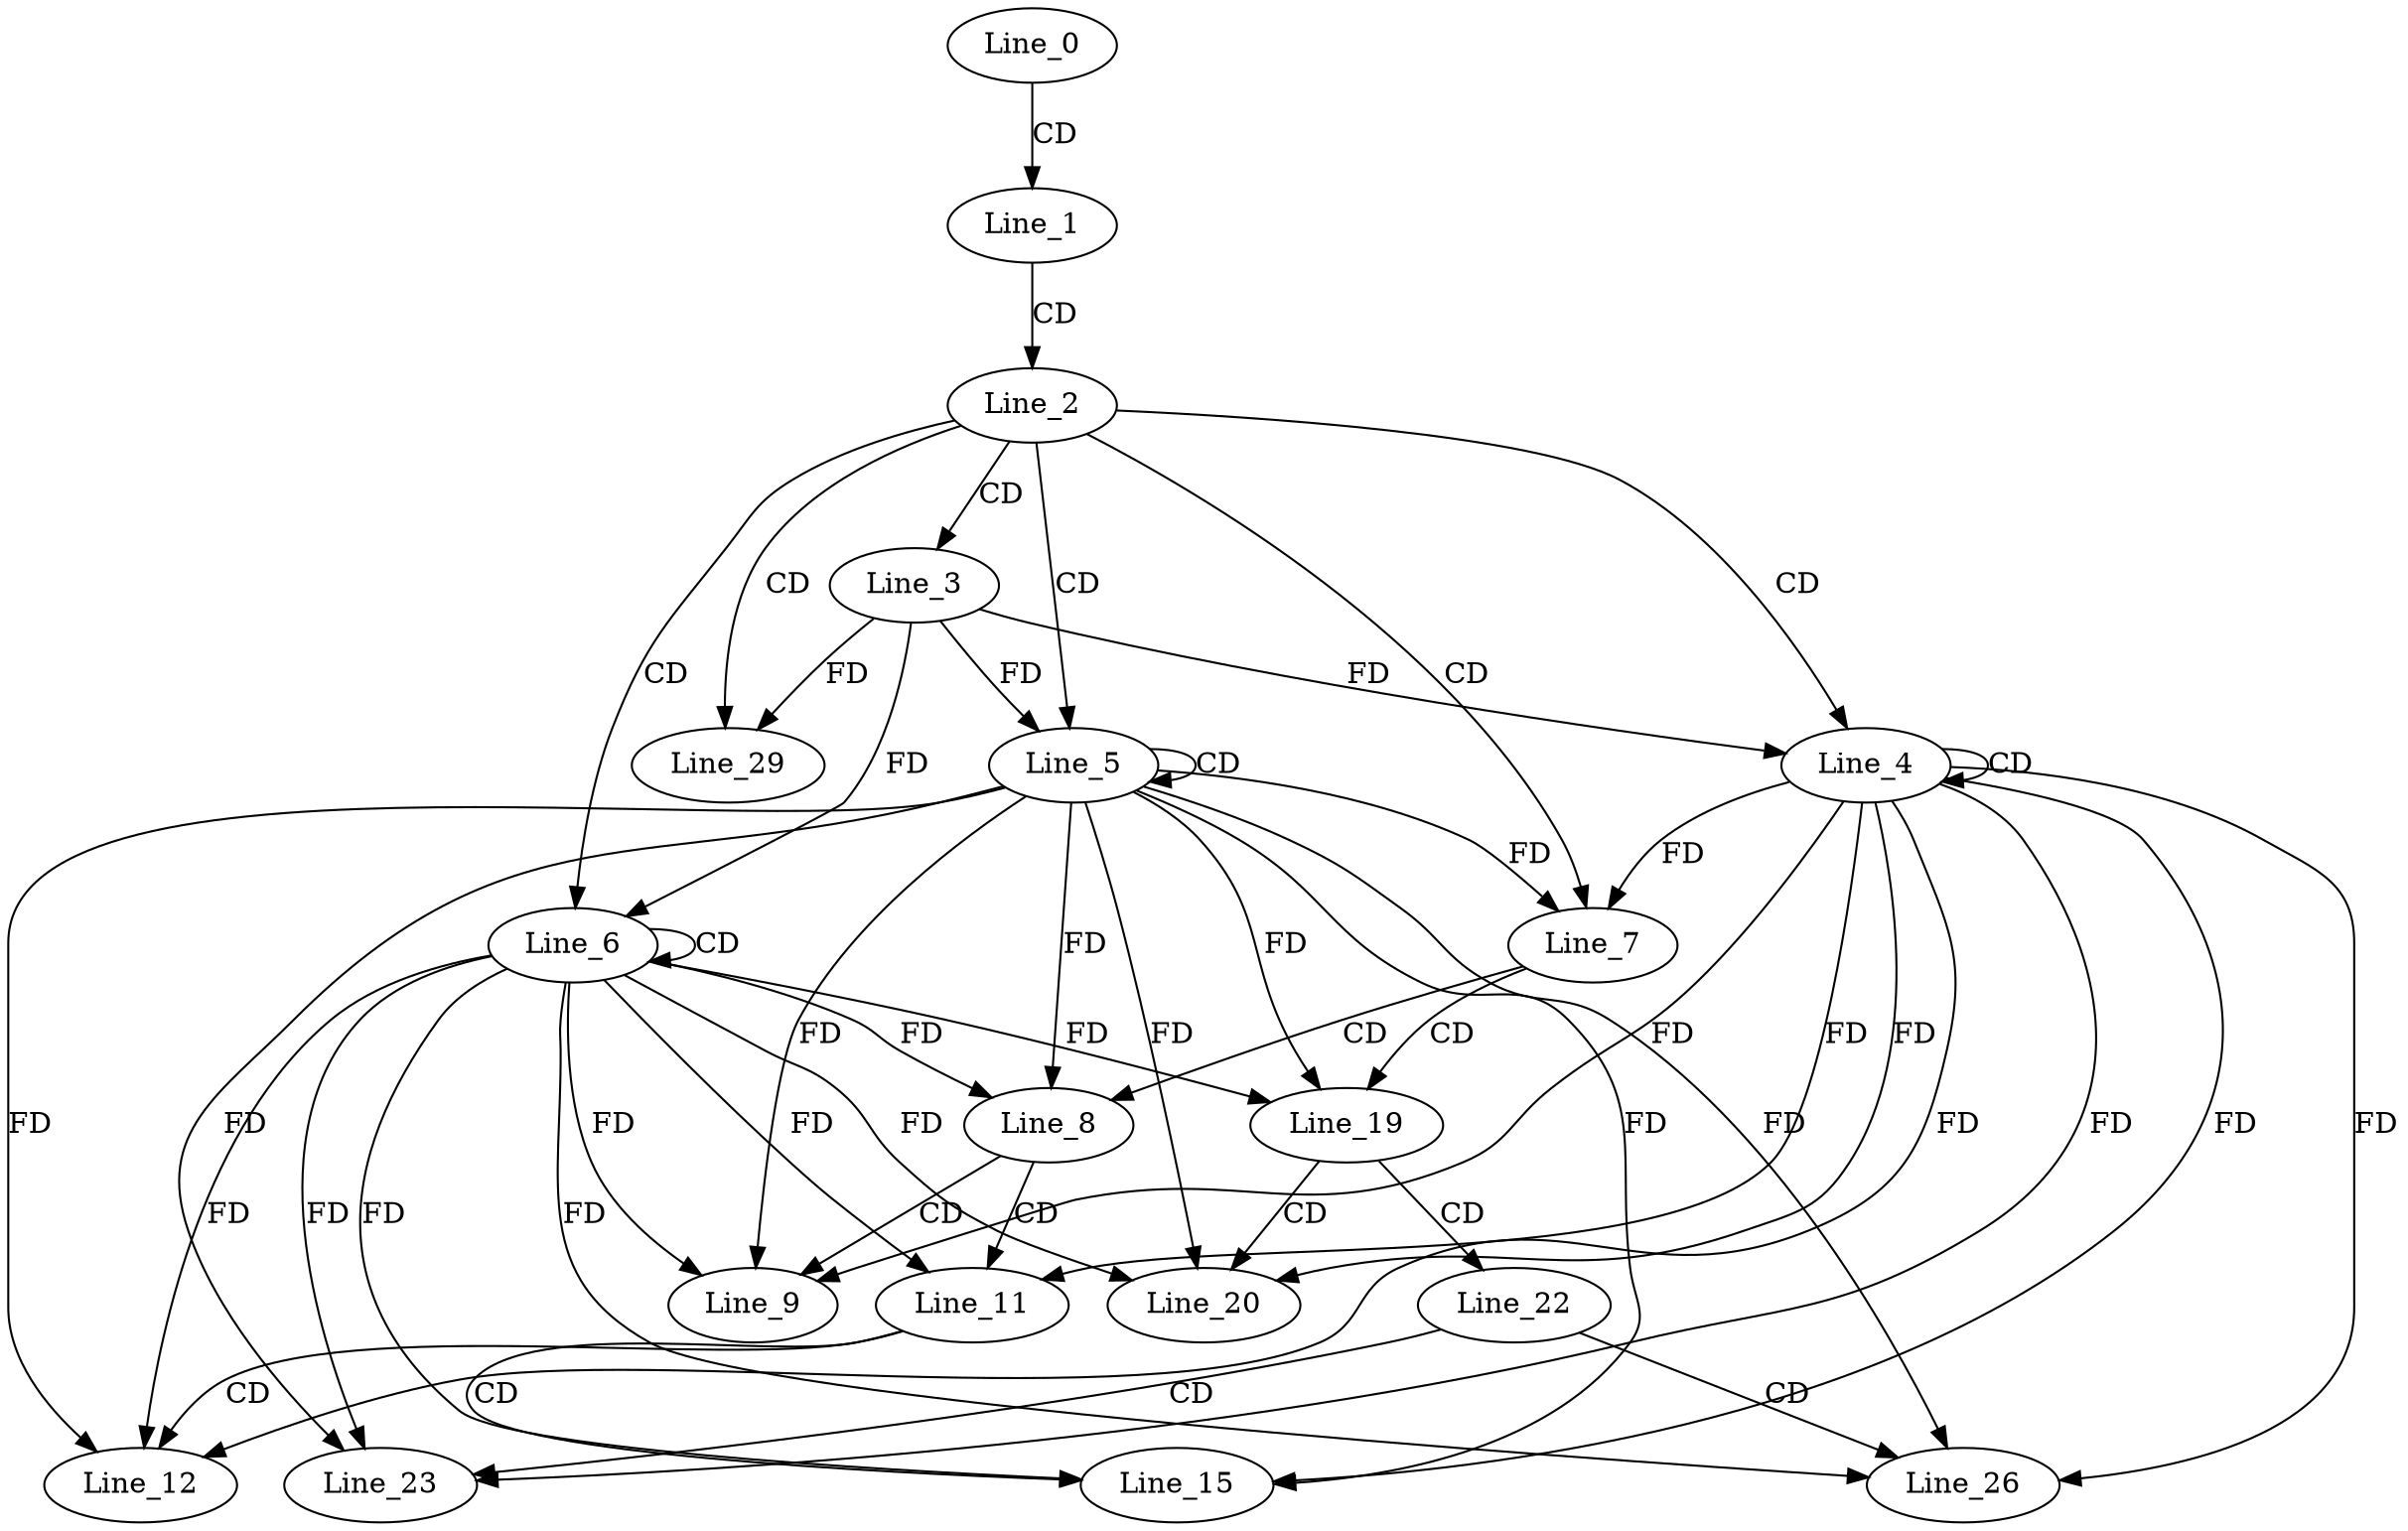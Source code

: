 digraph G {
  Line_0;
  Line_1;
  Line_2;
  Line_3;
  Line_4;
  Line_4;
  Line_5;
  Line_5;
  Line_6;
  Line_6;
  Line_7;
  Line_8;
  Line_9;
  Line_11;
  Line_12;
  Line_15;
  Line_19;
  Line_20;
  Line_22;
  Line_23;
  Line_26;
  Line_29;
  Line_0 -> Line_1 [ label="CD" ];
  Line_1 -> Line_2 [ label="CD" ];
  Line_2 -> Line_3 [ label="CD" ];
  Line_2 -> Line_4 [ label="CD" ];
  Line_4 -> Line_4 [ label="CD" ];
  Line_3 -> Line_4 [ label="FD" ];
  Line_2 -> Line_5 [ label="CD" ];
  Line_5 -> Line_5 [ label="CD" ];
  Line_3 -> Line_5 [ label="FD" ];
  Line_2 -> Line_6 [ label="CD" ];
  Line_6 -> Line_6 [ label="CD" ];
  Line_3 -> Line_6 [ label="FD" ];
  Line_2 -> Line_7 [ label="CD" ];
  Line_4 -> Line_7 [ label="FD" ];
  Line_5 -> Line_7 [ label="FD" ];
  Line_7 -> Line_8 [ label="CD" ];
  Line_5 -> Line_8 [ label="FD" ];
  Line_6 -> Line_8 [ label="FD" ];
  Line_8 -> Line_9 [ label="CD" ];
  Line_4 -> Line_9 [ label="FD" ];
  Line_5 -> Line_9 [ label="FD" ];
  Line_6 -> Line_9 [ label="FD" ];
  Line_8 -> Line_11 [ label="CD" ];
  Line_4 -> Line_11 [ label="FD" ];
  Line_6 -> Line_11 [ label="FD" ];
  Line_11 -> Line_12 [ label="CD" ];
  Line_4 -> Line_12 [ label="FD" ];
  Line_6 -> Line_12 [ label="FD" ];
  Line_5 -> Line_12 [ label="FD" ];
  Line_11 -> Line_15 [ label="CD" ];
  Line_6 -> Line_15 [ label="FD" ];
  Line_4 -> Line_15 [ label="FD" ];
  Line_5 -> Line_15 [ label="FD" ];
  Line_7 -> Line_19 [ label="CD" ];
  Line_5 -> Line_19 [ label="FD" ];
  Line_6 -> Line_19 [ label="FD" ];
  Line_19 -> Line_20 [ label="CD" ];
  Line_6 -> Line_20 [ label="FD" ];
  Line_5 -> Line_20 [ label="FD" ];
  Line_4 -> Line_20 [ label="FD" ];
  Line_19 -> Line_22 [ label="CD" ];
  Line_22 -> Line_23 [ label="CD" ];
  Line_5 -> Line_23 [ label="FD" ];
  Line_4 -> Line_23 [ label="FD" ];
  Line_6 -> Line_23 [ label="FD" ];
  Line_22 -> Line_26 [ label="CD" ];
  Line_5 -> Line_26 [ label="FD" ];
  Line_6 -> Line_26 [ label="FD" ];
  Line_4 -> Line_26 [ label="FD" ];
  Line_2 -> Line_29 [ label="CD" ];
  Line_3 -> Line_29 [ label="FD" ];
}
